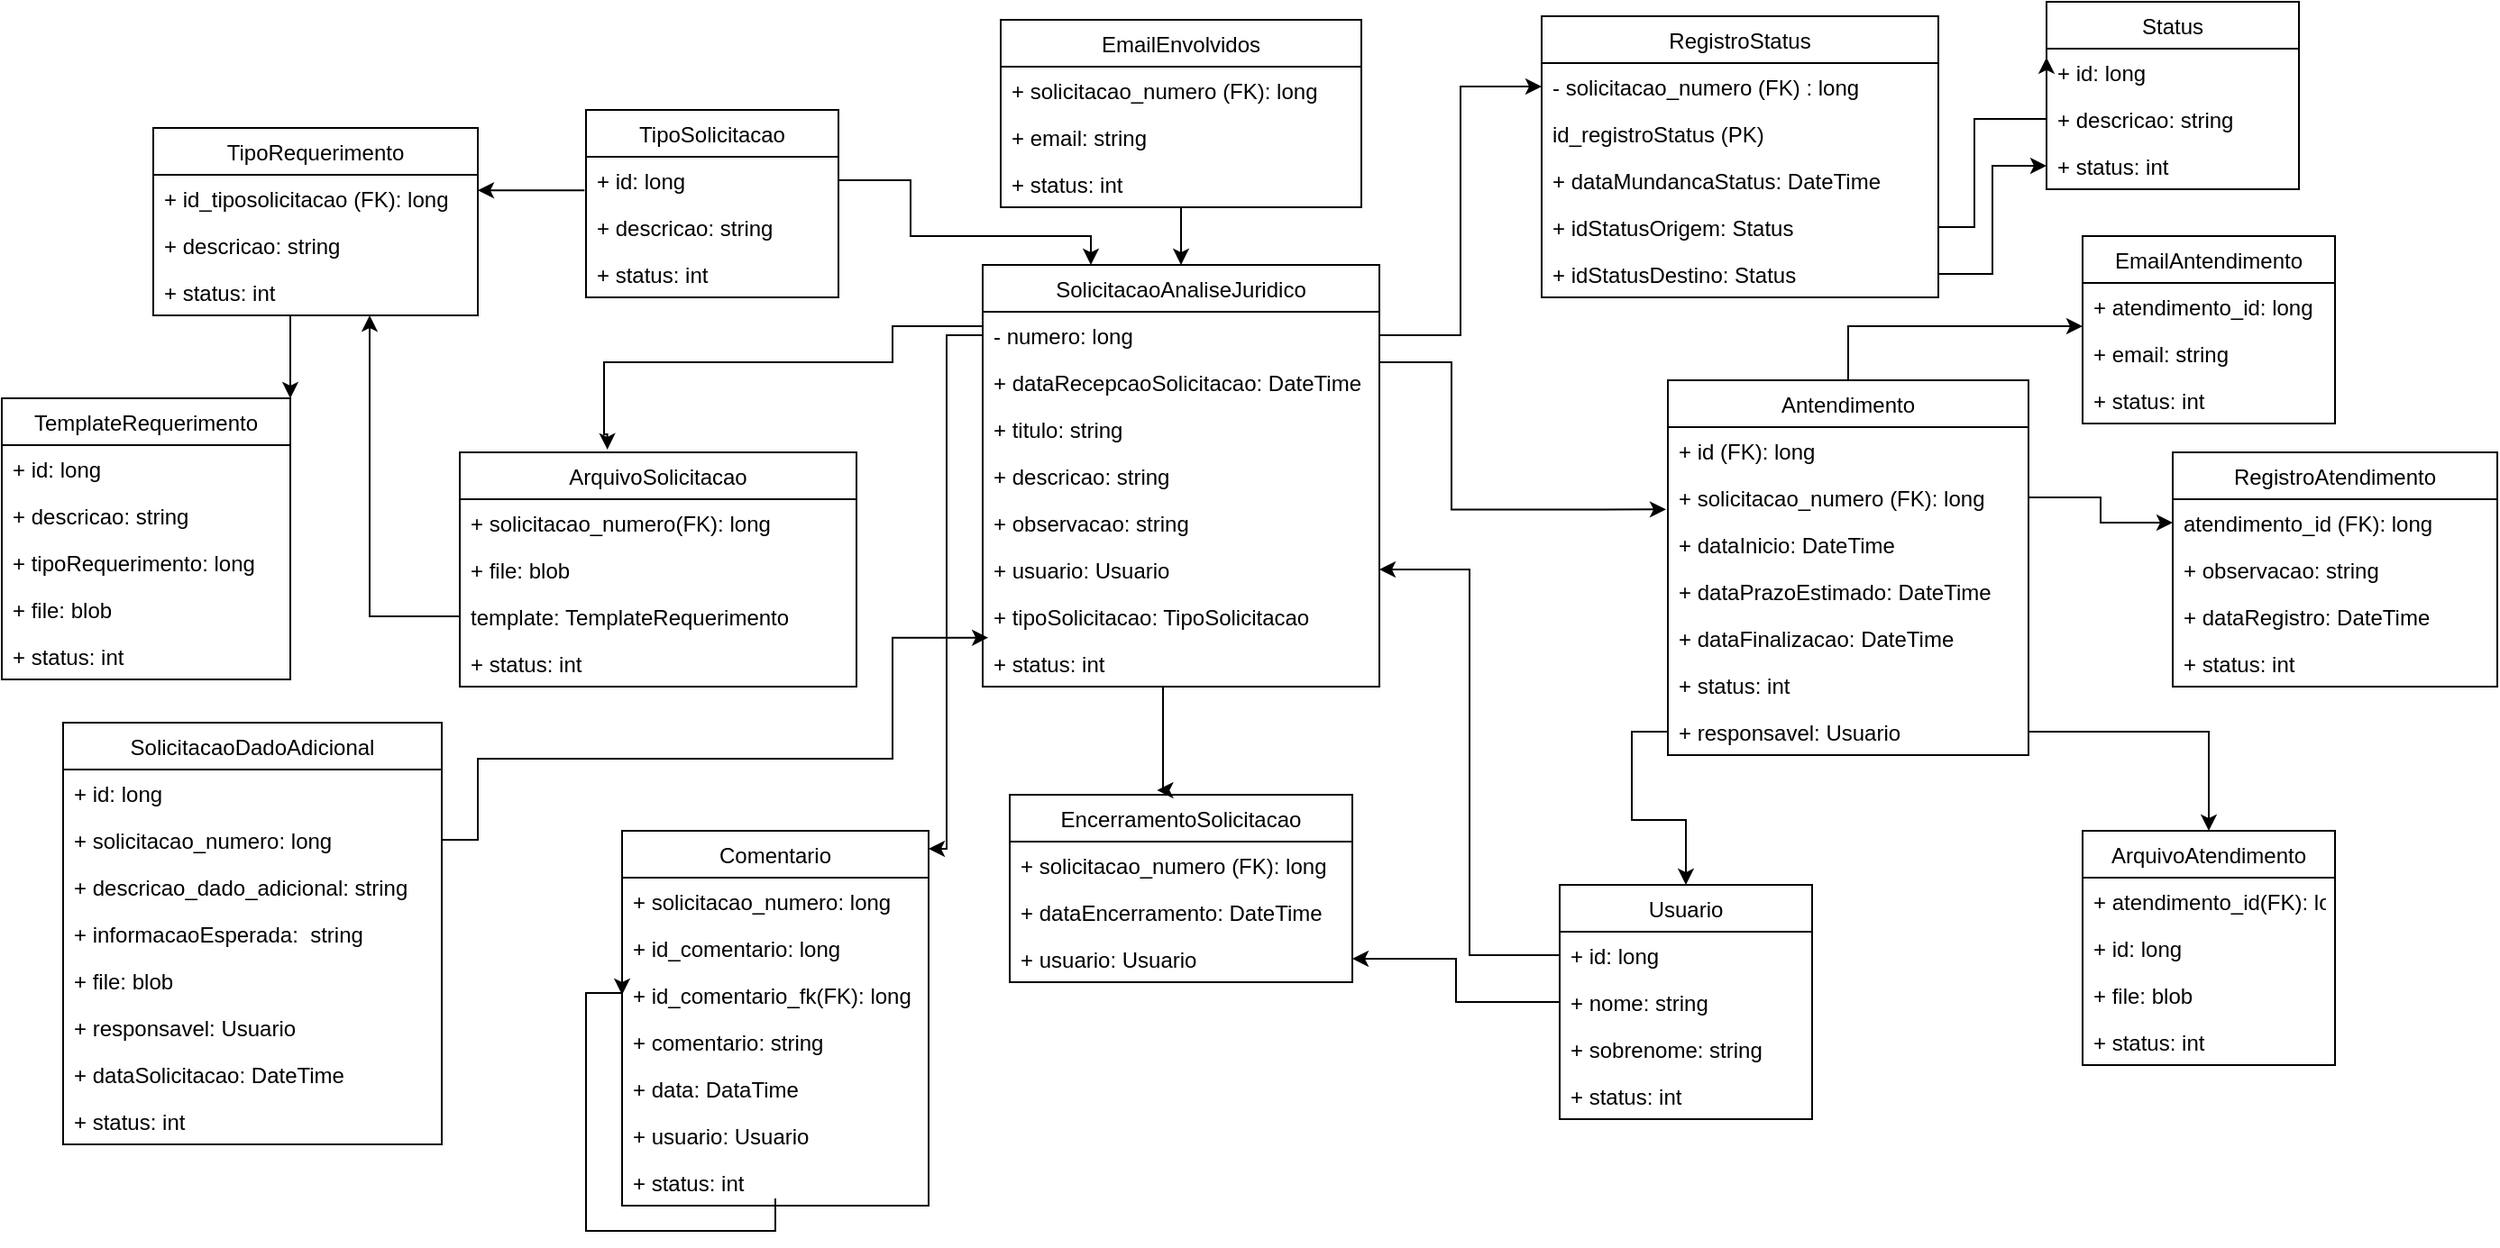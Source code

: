 <mxfile version="17.4.0" type="device"><diagram id="ykDkgOFv55YmPjhHG1Tx" name="Page-1"><mxGraphModel dx="1875" dy="484" grid="1" gridSize="10" guides="1" tooltips="1" connect="1" arrows="1" fold="1" page="1" pageScale="1" pageWidth="827" pageHeight="1169" math="0" shadow="0"><root><mxCell id="0"/><mxCell id="1" parent="0"/><mxCell id="Zz8sYy0cqxXZIaIZ_HU4-1" value="SolicitacaoAnaliseJuridico" style="swimlane;fontStyle=0;childLayout=stackLayout;horizontal=1;startSize=26;fillColor=none;horizontalStack=0;resizeParent=1;resizeParentMax=0;resizeLast=0;collapsible=1;marginBottom=0;" vertex="1" parent="1"><mxGeometry x="130" y="186" width="220" height="234" as="geometry"><mxRectangle x="250" y="260" width="90" height="26" as="alternateBounds"/></mxGeometry></mxCell><mxCell id="Zz8sYy0cqxXZIaIZ_HU4-2" value="- numero: long" style="text;strokeColor=none;fillColor=none;align=left;verticalAlign=top;spacingLeft=4;spacingRight=4;overflow=hidden;rotatable=0;points=[[0,0.5],[1,0.5]];portConstraint=eastwest;" vertex="1" parent="Zz8sYy0cqxXZIaIZ_HU4-1"><mxGeometry y="26" width="220" height="26" as="geometry"/></mxCell><object label="+ dataRecepcaoSolicitacao: DateTime" ww="" id="Zz8sYy0cqxXZIaIZ_HU4-5"><mxCell style="text;strokeColor=none;fillColor=none;align=left;verticalAlign=top;spacingLeft=4;spacingRight=4;overflow=hidden;rotatable=0;points=[[0,0.5],[1,0.5]];portConstraint=eastwest;" vertex="1" parent="Zz8sYy0cqxXZIaIZ_HU4-1"><mxGeometry y="52" width="220" height="26" as="geometry"/></mxCell></object><mxCell id="Zz8sYy0cqxXZIaIZ_HU4-3" value="+ titulo: string" style="text;strokeColor=none;fillColor=none;align=left;verticalAlign=top;spacingLeft=4;spacingRight=4;overflow=hidden;rotatable=0;points=[[0,0.5],[1,0.5]];portConstraint=eastwest;" vertex="1" parent="Zz8sYy0cqxXZIaIZ_HU4-1"><mxGeometry y="78" width="220" height="26" as="geometry"/></mxCell><mxCell id="Zz8sYy0cqxXZIaIZ_HU4-85" value="+ descricao: string" style="text;strokeColor=none;fillColor=none;align=left;verticalAlign=top;spacingLeft=4;spacingRight=4;overflow=hidden;rotatable=0;points=[[0,0.5],[1,0.5]];portConstraint=eastwest;" vertex="1" parent="Zz8sYy0cqxXZIaIZ_HU4-1"><mxGeometry y="104" width="220" height="26" as="geometry"/></mxCell><mxCell id="Zz8sYy0cqxXZIaIZ_HU4-84" value="+ observacao: string" style="text;strokeColor=none;fillColor=none;align=left;verticalAlign=top;spacingLeft=4;spacingRight=4;overflow=hidden;rotatable=0;points=[[0,0.5],[1,0.5]];portConstraint=eastwest;" vertex="1" parent="Zz8sYy0cqxXZIaIZ_HU4-1"><mxGeometry y="130" width="220" height="26" as="geometry"/></mxCell><object label="+ usuario: Usuario" ww="" id="Zz8sYy0cqxXZIaIZ_HU4-38"><mxCell style="text;strokeColor=none;fillColor=none;align=left;verticalAlign=top;spacingLeft=4;spacingRight=4;overflow=hidden;rotatable=0;points=[[0,0.5],[1,0.5]];portConstraint=eastwest;" vertex="1" parent="Zz8sYy0cqxXZIaIZ_HU4-1"><mxGeometry y="156" width="220" height="26" as="geometry"/></mxCell></object><object label="+ tipoSolicitacao: TipoSolicitacao" ww="" id="Zz8sYy0cqxXZIaIZ_HU4-64"><mxCell style="text;strokeColor=none;fillColor=none;align=left;verticalAlign=top;spacingLeft=4;spacingRight=4;overflow=hidden;rotatable=0;points=[[0,0.5],[1,0.5]];portConstraint=eastwest;" vertex="1" parent="Zz8sYy0cqxXZIaIZ_HU4-1"><mxGeometry y="182" width="220" height="26" as="geometry"/></mxCell></object><object label="+ status: int" ww="" id="Zz8sYy0cqxXZIaIZ_HU4-4"><mxCell style="text;strokeColor=none;fillColor=none;align=left;verticalAlign=top;spacingLeft=4;spacingRight=4;overflow=hidden;rotatable=0;points=[[0,0.5],[1,0.5]];portConstraint=eastwest;" vertex="1" parent="Zz8sYy0cqxXZIaIZ_HU4-1"><mxGeometry y="208" width="220" height="26" as="geometry"/></mxCell></object><mxCell id="Zz8sYy0cqxXZIaIZ_HU4-127" style="edgeStyle=orthogonalEdgeStyle;rounded=0;orthogonalLoop=1;jettySize=auto;html=1;entryX=0;entryY=0.923;entryDx=0;entryDy=0;entryPerimeter=0;" edge="1" parent="1" source="Zz8sYy0cqxXZIaIZ_HU4-7" target="Zz8sYy0cqxXZIaIZ_HU4-124"><mxGeometry relative="1" as="geometry"/></mxCell><mxCell id="Zz8sYy0cqxXZIaIZ_HU4-7" value="Antendimento" style="swimlane;fontStyle=0;childLayout=stackLayout;horizontal=1;startSize=26;fillColor=none;horizontalStack=0;resizeParent=1;resizeParentMax=0;resizeLast=0;collapsible=1;marginBottom=0;" vertex="1" parent="1"><mxGeometry x="510" y="250" width="200" height="208" as="geometry"/></mxCell><mxCell id="Zz8sYy0cqxXZIaIZ_HU4-49" value="+ id (FK): long" style="text;strokeColor=none;fillColor=none;align=left;verticalAlign=top;spacingLeft=4;spacingRight=4;overflow=hidden;rotatable=0;points=[[0,0.5],[1,0.5]];portConstraint=eastwest;" vertex="1" parent="Zz8sYy0cqxXZIaIZ_HU4-7"><mxGeometry y="26" width="200" height="26" as="geometry"/></mxCell><mxCell id="Zz8sYy0cqxXZIaIZ_HU4-8" value="+ solicitacao_numero (FK): long" style="text;strokeColor=none;fillColor=none;align=left;verticalAlign=top;spacingLeft=4;spacingRight=4;overflow=hidden;rotatable=0;points=[[0,0.5],[1,0.5]];portConstraint=eastwest;" vertex="1" parent="Zz8sYy0cqxXZIaIZ_HU4-7"><mxGeometry y="52" width="200" height="26" as="geometry"/></mxCell><mxCell id="Zz8sYy0cqxXZIaIZ_HU4-9" value="+ dataInicio: DateTime" style="text;strokeColor=none;fillColor=none;align=left;verticalAlign=top;spacingLeft=4;spacingRight=4;overflow=hidden;rotatable=0;points=[[0,0.5],[1,0.5]];portConstraint=eastwest;" vertex="1" parent="Zz8sYy0cqxXZIaIZ_HU4-7"><mxGeometry y="78" width="200" height="26" as="geometry"/></mxCell><mxCell id="Zz8sYy0cqxXZIaIZ_HU4-19" value="+ dataPrazoEstimado: DateTime" style="text;strokeColor=none;fillColor=none;align=left;verticalAlign=top;spacingLeft=4;spacingRight=4;overflow=hidden;rotatable=0;points=[[0,0.5],[1,0.5]];portConstraint=eastwest;" vertex="1" parent="Zz8sYy0cqxXZIaIZ_HU4-7"><mxGeometry y="104" width="200" height="26" as="geometry"/></mxCell><object label="+ dataFinalizacao: DateTime" ww="" id="Zz8sYy0cqxXZIaIZ_HU4-6"><mxCell style="text;strokeColor=none;fillColor=none;align=left;verticalAlign=top;spacingLeft=4;spacingRight=4;overflow=hidden;rotatable=0;points=[[0,0.5],[1,0.5]];portConstraint=eastwest;" vertex="1" parent="Zz8sYy0cqxXZIaIZ_HU4-7"><mxGeometry y="130" width="200" height="26" as="geometry"/></mxCell></object><mxCell id="Zz8sYy0cqxXZIaIZ_HU4-10" value="+ status: int" style="text;strokeColor=none;fillColor=none;align=left;verticalAlign=top;spacingLeft=4;spacingRight=4;overflow=hidden;rotatable=0;points=[[0,0.5],[1,0.5]];portConstraint=eastwest;" vertex="1" parent="Zz8sYy0cqxXZIaIZ_HU4-7"><mxGeometry y="156" width="200" height="26" as="geometry"/></mxCell><mxCell id="Zz8sYy0cqxXZIaIZ_HU4-35" value="+ responsavel: Usuario" style="text;strokeColor=none;fillColor=none;align=left;verticalAlign=top;spacingLeft=4;spacingRight=4;overflow=hidden;rotatable=0;points=[[0,0.5],[1,0.5]];portConstraint=eastwest;" vertex="1" parent="Zz8sYy0cqxXZIaIZ_HU4-7"><mxGeometry y="182" width="200" height="26" as="geometry"/></mxCell><mxCell id="Zz8sYy0cqxXZIaIZ_HU4-11" value="RegistroStatus" style="swimlane;fontStyle=0;childLayout=stackLayout;horizontal=1;startSize=26;fillColor=none;horizontalStack=0;resizeParent=1;resizeParentMax=0;resizeLast=0;collapsible=1;marginBottom=0;" vertex="1" parent="1"><mxGeometry x="440" y="48" width="220" height="156" as="geometry"/></mxCell><mxCell id="Zz8sYy0cqxXZIaIZ_HU4-12" value="- solicitacao_numero (FK) : long" style="text;strokeColor=none;fillColor=none;align=left;verticalAlign=top;spacingLeft=4;spacingRight=4;overflow=hidden;rotatable=0;points=[[0,0.5],[1,0.5]];portConstraint=eastwest;" vertex="1" parent="Zz8sYy0cqxXZIaIZ_HU4-11"><mxGeometry y="26" width="220" height="26" as="geometry"/></mxCell><mxCell id="Zz8sYy0cqxXZIaIZ_HU4-16" value="id_registroStatus (PK)" style="text;strokeColor=none;fillColor=none;align=left;verticalAlign=top;spacingLeft=4;spacingRight=4;overflow=hidden;rotatable=0;points=[[0,0.5],[1,0.5]];portConstraint=eastwest;" vertex="1" parent="Zz8sYy0cqxXZIaIZ_HU4-11"><mxGeometry y="52" width="220" height="26" as="geometry"/></mxCell><mxCell id="Zz8sYy0cqxXZIaIZ_HU4-13" value="+ dataMundancaStatus: DateTime" style="text;strokeColor=none;fillColor=none;align=left;verticalAlign=top;spacingLeft=4;spacingRight=4;overflow=hidden;rotatable=0;points=[[0,0.5],[1,0.5]];portConstraint=eastwest;" vertex="1" parent="Zz8sYy0cqxXZIaIZ_HU4-11"><mxGeometry y="78" width="220" height="26" as="geometry"/></mxCell><mxCell id="Zz8sYy0cqxXZIaIZ_HU4-14" value="+ idStatusOrigem: Status" style="text;strokeColor=none;fillColor=none;align=left;verticalAlign=top;spacingLeft=4;spacingRight=4;overflow=hidden;rotatable=0;points=[[0,0.5],[1,0.5]];portConstraint=eastwest;" vertex="1" parent="Zz8sYy0cqxXZIaIZ_HU4-11"><mxGeometry y="104" width="220" height="26" as="geometry"/></mxCell><mxCell id="Zz8sYy0cqxXZIaIZ_HU4-17" value="+ idStatusDestino: Status" style="text;strokeColor=none;fillColor=none;align=left;verticalAlign=top;spacingLeft=4;spacingRight=4;overflow=hidden;rotatable=0;points=[[0,0.5],[1,0.5]];portConstraint=eastwest;" vertex="1" parent="Zz8sYy0cqxXZIaIZ_HU4-11"><mxGeometry y="130" width="220" height="26" as="geometry"/></mxCell><mxCell id="Zz8sYy0cqxXZIaIZ_HU4-15" style="edgeStyle=orthogonalEdgeStyle;rounded=0;orthogonalLoop=1;jettySize=auto;html=1;" edge="1" parent="1" source="Zz8sYy0cqxXZIaIZ_HU4-2" target="Zz8sYy0cqxXZIaIZ_HU4-12"><mxGeometry relative="1" as="geometry"/></mxCell><mxCell id="Zz8sYy0cqxXZIaIZ_HU4-18" style="edgeStyle=orthogonalEdgeStyle;rounded=0;orthogonalLoop=1;jettySize=auto;html=1;entryX=-0.005;entryY=0.757;entryDx=0;entryDy=0;entryPerimeter=0;" edge="1" parent="1" source="Zz8sYy0cqxXZIaIZ_HU4-2" target="Zz8sYy0cqxXZIaIZ_HU4-8"><mxGeometry relative="1" as="geometry"><Array as="points"><mxPoint x="350" y="240"/><mxPoint x="390" y="240"/><mxPoint x="390" y="322"/></Array></mxGeometry></mxCell><mxCell id="Zz8sYy0cqxXZIaIZ_HU4-20" value="EncerramentoSolicitacao" style="swimlane;fontStyle=0;childLayout=stackLayout;horizontal=1;startSize=26;fillColor=none;horizontalStack=0;resizeParent=1;resizeParentMax=0;resizeLast=0;collapsible=1;marginBottom=0;" vertex="1" parent="1"><mxGeometry x="145" y="480" width="190" height="104" as="geometry"/></mxCell><mxCell id="Zz8sYy0cqxXZIaIZ_HU4-21" value="+ solicitacao_numero (FK): long" style="text;strokeColor=none;fillColor=none;align=left;verticalAlign=top;spacingLeft=4;spacingRight=4;overflow=hidden;rotatable=0;points=[[0,0.5],[1,0.5]];portConstraint=eastwest;" vertex="1" parent="Zz8sYy0cqxXZIaIZ_HU4-20"><mxGeometry y="26" width="190" height="26" as="geometry"/></mxCell><mxCell id="Zz8sYy0cqxXZIaIZ_HU4-22" value="+ dataEncerramento: DateTime" style="text;strokeColor=none;fillColor=none;align=left;verticalAlign=top;spacingLeft=4;spacingRight=4;overflow=hidden;rotatable=0;points=[[0,0.5],[1,0.5]];portConstraint=eastwest;" vertex="1" parent="Zz8sYy0cqxXZIaIZ_HU4-20"><mxGeometry y="52" width="190" height="26" as="geometry"/></mxCell><mxCell id="Zz8sYy0cqxXZIaIZ_HU4-23" value="+ usuario: Usuario" style="text;strokeColor=none;fillColor=none;align=left;verticalAlign=top;spacingLeft=4;spacingRight=4;overflow=hidden;rotatable=0;points=[[0,0.5],[1,0.5]];portConstraint=eastwest;" vertex="1" parent="Zz8sYy0cqxXZIaIZ_HU4-20"><mxGeometry y="78" width="190" height="26" as="geometry"/></mxCell><mxCell id="Zz8sYy0cqxXZIaIZ_HU4-24" style="edgeStyle=orthogonalEdgeStyle;rounded=0;orthogonalLoop=1;jettySize=auto;html=1;entryX=0.43;entryY=-0.024;entryDx=0;entryDy=0;entryPerimeter=0;" edge="1" parent="1" target="Zz8sYy0cqxXZIaIZ_HU4-20"><mxGeometry relative="1" as="geometry"><mxPoint x="230" y="420" as="sourcePoint"/><mxPoint x="170" y="340" as="targetPoint"/><Array as="points"><mxPoint x="230" y="478"/></Array></mxGeometry></mxCell><mxCell id="Zz8sYy0cqxXZIaIZ_HU4-25" value="Usuario" style="swimlane;fontStyle=0;childLayout=stackLayout;horizontal=1;startSize=26;fillColor=none;horizontalStack=0;resizeParent=1;resizeParentMax=0;resizeLast=0;collapsible=1;marginBottom=0;" vertex="1" parent="1"><mxGeometry x="450" y="530" width="140" height="130" as="geometry"/></mxCell><mxCell id="Zz8sYy0cqxXZIaIZ_HU4-32" value="+ id: long" style="text;strokeColor=none;fillColor=none;align=left;verticalAlign=top;spacingLeft=4;spacingRight=4;overflow=hidden;rotatable=0;points=[[0,0.5],[1,0.5]];portConstraint=eastwest;" vertex="1" parent="Zz8sYy0cqxXZIaIZ_HU4-25"><mxGeometry y="26" width="140" height="26" as="geometry"/></mxCell><mxCell id="Zz8sYy0cqxXZIaIZ_HU4-27" value="+ nome: string" style="text;strokeColor=none;fillColor=none;align=left;verticalAlign=top;spacingLeft=4;spacingRight=4;overflow=hidden;rotatable=0;points=[[0,0.5],[1,0.5]];portConstraint=eastwest;" vertex="1" parent="Zz8sYy0cqxXZIaIZ_HU4-25"><mxGeometry y="52" width="140" height="26" as="geometry"/></mxCell><mxCell id="Zz8sYy0cqxXZIaIZ_HU4-33" value="+ sobrenome: string" style="text;strokeColor=none;fillColor=none;align=left;verticalAlign=top;spacingLeft=4;spacingRight=4;overflow=hidden;rotatable=0;points=[[0,0.5],[1,0.5]];portConstraint=eastwest;" vertex="1" parent="Zz8sYy0cqxXZIaIZ_HU4-25"><mxGeometry y="78" width="140" height="26" as="geometry"/></mxCell><mxCell id="Zz8sYy0cqxXZIaIZ_HU4-28" value="+ status: int" style="text;strokeColor=none;fillColor=none;align=left;verticalAlign=top;spacingLeft=4;spacingRight=4;overflow=hidden;rotatable=0;points=[[0,0.5],[1,0.5]];portConstraint=eastwest;" vertex="1" parent="Zz8sYy0cqxXZIaIZ_HU4-25"><mxGeometry y="104" width="140" height="26" as="geometry"/></mxCell><mxCell id="Zz8sYy0cqxXZIaIZ_HU4-34" value="" style="edgeStyle=orthogonalEdgeStyle;rounded=0;orthogonalLoop=1;jettySize=auto;html=1;" edge="1" parent="1" source="Zz8sYy0cqxXZIaIZ_HU4-27" target="Zz8sYy0cqxXZIaIZ_HU4-23"><mxGeometry relative="1" as="geometry"/></mxCell><mxCell id="Zz8sYy0cqxXZIaIZ_HU4-37" style="edgeStyle=orthogonalEdgeStyle;rounded=0;orthogonalLoop=1;jettySize=auto;html=1;" edge="1" parent="1" source="Zz8sYy0cqxXZIaIZ_HU4-35" target="Zz8sYy0cqxXZIaIZ_HU4-25"><mxGeometry relative="1" as="geometry"/></mxCell><mxCell id="Zz8sYy0cqxXZIaIZ_HU4-39" value="TemplateRequerimento" style="swimlane;fontStyle=0;childLayout=stackLayout;horizontal=1;startSize=26;fillColor=none;horizontalStack=0;resizeParent=1;resizeParentMax=0;resizeLast=0;collapsible=1;marginBottom=0;" vertex="1" parent="1"><mxGeometry x="-414" y="260" width="160" height="156" as="geometry"/></mxCell><mxCell id="Zz8sYy0cqxXZIaIZ_HU4-111" value="+ id: long" style="text;strokeColor=none;fillColor=none;align=left;verticalAlign=top;spacingLeft=4;spacingRight=4;overflow=hidden;rotatable=0;points=[[0,0.5],[1,0.5]];portConstraint=eastwest;" vertex="1" parent="Zz8sYy0cqxXZIaIZ_HU4-39"><mxGeometry y="26" width="160" height="26" as="geometry"/></mxCell><mxCell id="Zz8sYy0cqxXZIaIZ_HU4-110" value="+ descricao: string" style="text;strokeColor=none;fillColor=none;align=left;verticalAlign=top;spacingLeft=4;spacingRight=4;overflow=hidden;rotatable=0;points=[[0,0.5],[1,0.5]];portConstraint=eastwest;" vertex="1" parent="Zz8sYy0cqxXZIaIZ_HU4-39"><mxGeometry y="52" width="160" height="26" as="geometry"/></mxCell><mxCell id="Zz8sYy0cqxXZIaIZ_HU4-40" value="+ tipoRequerimento: long" style="text;strokeColor=none;fillColor=none;align=left;verticalAlign=top;spacingLeft=4;spacingRight=4;overflow=hidden;rotatable=0;points=[[0,0.5],[1,0.5]];portConstraint=eastwest;" vertex="1" parent="Zz8sYy0cqxXZIaIZ_HU4-39"><mxGeometry y="78" width="160" height="26" as="geometry"/></mxCell><mxCell id="Zz8sYy0cqxXZIaIZ_HU4-41" value="+ file: blob" style="text;strokeColor=none;fillColor=none;align=left;verticalAlign=top;spacingLeft=4;spacingRight=4;overflow=hidden;rotatable=0;points=[[0,0.5],[1,0.5]];portConstraint=eastwest;" vertex="1" parent="Zz8sYy0cqxXZIaIZ_HU4-39"><mxGeometry y="104" width="160" height="26" as="geometry"/></mxCell><mxCell id="Zz8sYy0cqxXZIaIZ_HU4-42" value="+ status: int" style="text;strokeColor=none;fillColor=none;align=left;verticalAlign=top;spacingLeft=4;spacingRight=4;overflow=hidden;rotatable=0;points=[[0,0.5],[1,0.5]];portConstraint=eastwest;" vertex="1" parent="Zz8sYy0cqxXZIaIZ_HU4-39"><mxGeometry y="130" width="160" height="26" as="geometry"/></mxCell><mxCell id="Zz8sYy0cqxXZIaIZ_HU4-43" style="edgeStyle=orthogonalEdgeStyle;rounded=0;orthogonalLoop=1;jettySize=auto;html=1;" edge="1" parent="1" source="Zz8sYy0cqxXZIaIZ_HU4-32" target="Zz8sYy0cqxXZIaIZ_HU4-38"><mxGeometry relative="1" as="geometry"/></mxCell><mxCell id="Zz8sYy0cqxXZIaIZ_HU4-44" value="RegistroAtendimento" style="swimlane;fontStyle=0;childLayout=stackLayout;horizontal=1;startSize=26;fillColor=none;horizontalStack=0;resizeParent=1;resizeParentMax=0;resizeLast=0;collapsible=1;marginBottom=0;" vertex="1" parent="1"><mxGeometry x="790" y="290" width="180" height="130" as="geometry"/></mxCell><mxCell id="Zz8sYy0cqxXZIaIZ_HU4-45" value="atendimento_id (FK): long" style="text;strokeColor=none;fillColor=none;align=left;verticalAlign=top;spacingLeft=4;spacingRight=4;overflow=hidden;rotatable=0;points=[[0,0.5],[1,0.5]];portConstraint=eastwest;" vertex="1" parent="Zz8sYy0cqxXZIaIZ_HU4-44"><mxGeometry y="26" width="180" height="26" as="geometry"/></mxCell><mxCell id="Zz8sYy0cqxXZIaIZ_HU4-46" value="+ observacao: string" style="text;strokeColor=none;fillColor=none;align=left;verticalAlign=top;spacingLeft=4;spacingRight=4;overflow=hidden;rotatable=0;points=[[0,0.5],[1,0.5]];portConstraint=eastwest;" vertex="1" parent="Zz8sYy0cqxXZIaIZ_HU4-44"><mxGeometry y="52" width="180" height="26" as="geometry"/></mxCell><mxCell id="Zz8sYy0cqxXZIaIZ_HU4-47" value="+ dataRegistro: DateTime" style="text;strokeColor=none;fillColor=none;align=left;verticalAlign=top;spacingLeft=4;spacingRight=4;overflow=hidden;rotatable=0;points=[[0,0.5],[1,0.5]];portConstraint=eastwest;" vertex="1" parent="Zz8sYy0cqxXZIaIZ_HU4-44"><mxGeometry y="78" width="180" height="26" as="geometry"/></mxCell><mxCell id="Zz8sYy0cqxXZIaIZ_HU4-55" value="+ status: int" style="text;strokeColor=none;fillColor=none;align=left;verticalAlign=top;spacingLeft=4;spacingRight=4;overflow=hidden;rotatable=0;points=[[0,0.5],[1,0.5]];portConstraint=eastwest;" vertex="1" parent="Zz8sYy0cqxXZIaIZ_HU4-44"><mxGeometry y="104" width="180" height="26" as="geometry"/></mxCell><mxCell id="Zz8sYy0cqxXZIaIZ_HU4-48" value="" style="edgeStyle=orthogonalEdgeStyle;rounded=0;orthogonalLoop=1;jettySize=auto;html=1;" edge="1" parent="1" source="Zz8sYy0cqxXZIaIZ_HU4-8" target="Zz8sYy0cqxXZIaIZ_HU4-45"><mxGeometry relative="1" as="geometry"/></mxCell><mxCell id="Zz8sYy0cqxXZIaIZ_HU4-50" value="EmailEnvolvidos" style="swimlane;fontStyle=0;childLayout=stackLayout;horizontal=1;startSize=26;fillColor=none;horizontalStack=0;resizeParent=1;resizeParentMax=0;resizeLast=0;collapsible=1;marginBottom=0;" vertex="1" parent="1"><mxGeometry x="140" y="50" width="200" height="104" as="geometry"/></mxCell><mxCell id="Zz8sYy0cqxXZIaIZ_HU4-51" value="+ solicitacao_numero (FK): long" style="text;strokeColor=none;fillColor=none;align=left;verticalAlign=top;spacingLeft=4;spacingRight=4;overflow=hidden;rotatable=0;points=[[0,0.5],[1,0.5]];portConstraint=eastwest;" vertex="1" parent="Zz8sYy0cqxXZIaIZ_HU4-50"><mxGeometry y="26" width="200" height="26" as="geometry"/></mxCell><mxCell id="Zz8sYy0cqxXZIaIZ_HU4-52" value="+ email: string" style="text;strokeColor=none;fillColor=none;align=left;verticalAlign=top;spacingLeft=4;spacingRight=4;overflow=hidden;rotatable=0;points=[[0,0.5],[1,0.5]];portConstraint=eastwest;" vertex="1" parent="Zz8sYy0cqxXZIaIZ_HU4-50"><mxGeometry y="52" width="200" height="26" as="geometry"/></mxCell><mxCell id="Zz8sYy0cqxXZIaIZ_HU4-53" value="+ status: int" style="text;strokeColor=none;fillColor=none;align=left;verticalAlign=top;spacingLeft=4;spacingRight=4;overflow=hidden;rotatable=0;points=[[0,0.5],[1,0.5]];portConstraint=eastwest;" vertex="1" parent="Zz8sYy0cqxXZIaIZ_HU4-50"><mxGeometry y="78" width="200" height="26" as="geometry"/></mxCell><mxCell id="Zz8sYy0cqxXZIaIZ_HU4-56" value="" style="edgeStyle=orthogonalEdgeStyle;rounded=0;orthogonalLoop=1;jettySize=auto;html=1;" edge="1" parent="1" source="Zz8sYy0cqxXZIaIZ_HU4-53" target="Zz8sYy0cqxXZIaIZ_HU4-1"><mxGeometry relative="1" as="geometry"><Array as="points"><mxPoint x="240" y="160"/><mxPoint x="240" y="160"/></Array></mxGeometry></mxCell><mxCell id="Zz8sYy0cqxXZIaIZ_HU4-57" value="TipoSolicitacao" style="swimlane;fontStyle=0;childLayout=stackLayout;horizontal=1;startSize=26;fillColor=none;horizontalStack=0;resizeParent=1;resizeParentMax=0;resizeLast=0;collapsible=1;marginBottom=0;" vertex="1" parent="1"><mxGeometry x="-90" y="100" width="140" height="104" as="geometry"/></mxCell><mxCell id="Zz8sYy0cqxXZIaIZ_HU4-58" value="+ id: long" style="text;strokeColor=none;fillColor=none;align=left;verticalAlign=top;spacingLeft=4;spacingRight=4;overflow=hidden;rotatable=0;points=[[0,0.5],[1,0.5]];portConstraint=eastwest;" vertex="1" parent="Zz8sYy0cqxXZIaIZ_HU4-57"><mxGeometry y="26" width="140" height="26" as="geometry"/></mxCell><mxCell id="Zz8sYy0cqxXZIaIZ_HU4-59" value="+ descricao: string" style="text;strokeColor=none;fillColor=none;align=left;verticalAlign=top;spacingLeft=4;spacingRight=4;overflow=hidden;rotatable=0;points=[[0,0.5],[1,0.5]];portConstraint=eastwest;" vertex="1" parent="Zz8sYy0cqxXZIaIZ_HU4-57"><mxGeometry y="52" width="140" height="26" as="geometry"/></mxCell><mxCell id="Zz8sYy0cqxXZIaIZ_HU4-60" value="+ status: int" style="text;strokeColor=none;fillColor=none;align=left;verticalAlign=top;spacingLeft=4;spacingRight=4;overflow=hidden;rotatable=0;points=[[0,0.5],[1,0.5]];portConstraint=eastwest;" vertex="1" parent="Zz8sYy0cqxXZIaIZ_HU4-57"><mxGeometry y="78" width="140" height="26" as="geometry"/></mxCell><mxCell id="Zz8sYy0cqxXZIaIZ_HU4-63" style="edgeStyle=orthogonalEdgeStyle;rounded=0;orthogonalLoop=1;jettySize=auto;html=1;" edge="1" parent="1" source="Zz8sYy0cqxXZIaIZ_HU4-58" target="Zz8sYy0cqxXZIaIZ_HU4-1"><mxGeometry relative="1" as="geometry"><Array as="points"><mxPoint x="90" y="139"/><mxPoint x="90" y="170"/><mxPoint x="190" y="170"/></Array></mxGeometry></mxCell><mxCell id="Zz8sYy0cqxXZIaIZ_HU4-66" value="ArquivoSolicitacao" style="swimlane;fontStyle=0;childLayout=stackLayout;horizontal=1;startSize=26;fillColor=none;horizontalStack=0;resizeParent=1;resizeParentMax=0;resizeLast=0;collapsible=1;marginBottom=0;" vertex="1" parent="1"><mxGeometry x="-160" y="290" width="220" height="130" as="geometry"/></mxCell><mxCell id="Zz8sYy0cqxXZIaIZ_HU4-67" value="+ solicitacao_numero(FK): long" style="text;strokeColor=none;fillColor=none;align=left;verticalAlign=top;spacingLeft=4;spacingRight=4;overflow=hidden;rotatable=0;points=[[0,0.5],[1,0.5]];portConstraint=eastwest;" vertex="1" parent="Zz8sYy0cqxXZIaIZ_HU4-66"><mxGeometry y="26" width="220" height="26" as="geometry"/></mxCell><mxCell id="Zz8sYy0cqxXZIaIZ_HU4-68" value="+ file: blob" style="text;strokeColor=none;fillColor=none;align=left;verticalAlign=top;spacingLeft=4;spacingRight=4;overflow=hidden;rotatable=0;points=[[0,0.5],[1,0.5]];portConstraint=eastwest;" vertex="1" parent="Zz8sYy0cqxXZIaIZ_HU4-66"><mxGeometry y="52" width="220" height="26" as="geometry"/></mxCell><mxCell id="Zz8sYy0cqxXZIaIZ_HU4-100" value="template: TemplateRequerimento " style="text;strokeColor=none;fillColor=none;align=left;verticalAlign=top;spacingLeft=4;spacingRight=4;overflow=hidden;rotatable=0;points=[[0,0.5],[1,0.5]];portConstraint=eastwest;" vertex="1" parent="Zz8sYy0cqxXZIaIZ_HU4-66"><mxGeometry y="78" width="220" height="26" as="geometry"/></mxCell><mxCell id="Zz8sYy0cqxXZIaIZ_HU4-69" value="+ status: int" style="text;strokeColor=none;fillColor=none;align=left;verticalAlign=top;spacingLeft=4;spacingRight=4;overflow=hidden;rotatable=0;points=[[0,0.5],[1,0.5]];portConstraint=eastwest;" vertex="1" parent="Zz8sYy0cqxXZIaIZ_HU4-66"><mxGeometry y="104" width="220" height="26" as="geometry"/></mxCell><mxCell id="Zz8sYy0cqxXZIaIZ_HU4-71" style="edgeStyle=orthogonalEdgeStyle;rounded=0;orthogonalLoop=1;jettySize=auto;html=1;entryX=0.372;entryY=-0.012;entryDx=0;entryDy=0;entryPerimeter=0;" edge="1" parent="1" source="Zz8sYy0cqxXZIaIZ_HU4-2" target="Zz8sYy0cqxXZIaIZ_HU4-66"><mxGeometry relative="1" as="geometry"><Array as="points"><mxPoint x="80" y="220"/><mxPoint x="80" y="240"/><mxPoint x="-80" y="240"/><mxPoint x="-80" y="280"/><mxPoint x="-78" y="280"/></Array></mxGeometry></mxCell><mxCell id="Zz8sYy0cqxXZIaIZ_HU4-72" value="ArquivoAtendimento" style="swimlane;fontStyle=0;childLayout=stackLayout;horizontal=1;startSize=26;fillColor=none;horizontalStack=0;resizeParent=1;resizeParentMax=0;resizeLast=0;collapsible=1;marginBottom=0;" vertex="1" parent="1"><mxGeometry x="740" y="500" width="140" height="130" as="geometry"/></mxCell><mxCell id="Zz8sYy0cqxXZIaIZ_HU4-121" value="+ atendimento_id(FK): long" style="text;strokeColor=none;fillColor=none;align=left;verticalAlign=top;spacingLeft=4;spacingRight=4;overflow=hidden;rotatable=0;points=[[0,0.5],[1,0.5]];portConstraint=eastwest;" vertex="1" parent="Zz8sYy0cqxXZIaIZ_HU4-72"><mxGeometry y="26" width="140" height="26" as="geometry"/></mxCell><mxCell id="Zz8sYy0cqxXZIaIZ_HU4-73" value="+ id: long" style="text;strokeColor=none;fillColor=none;align=left;verticalAlign=top;spacingLeft=4;spacingRight=4;overflow=hidden;rotatable=0;points=[[0,0.5],[1,0.5]];portConstraint=eastwest;" vertex="1" parent="Zz8sYy0cqxXZIaIZ_HU4-72"><mxGeometry y="52" width="140" height="26" as="geometry"/></mxCell><mxCell id="Zz8sYy0cqxXZIaIZ_HU4-74" value="+ file: blob" style="text;strokeColor=none;fillColor=none;align=left;verticalAlign=top;spacingLeft=4;spacingRight=4;overflow=hidden;rotatable=0;points=[[0,0.5],[1,0.5]];portConstraint=eastwest;" vertex="1" parent="Zz8sYy0cqxXZIaIZ_HU4-72"><mxGeometry y="78" width="140" height="26" as="geometry"/></mxCell><mxCell id="Zz8sYy0cqxXZIaIZ_HU4-75" value="+ status: int" style="text;strokeColor=none;fillColor=none;align=left;verticalAlign=top;spacingLeft=4;spacingRight=4;overflow=hidden;rotatable=0;points=[[0,0.5],[1,0.5]];portConstraint=eastwest;" vertex="1" parent="Zz8sYy0cqxXZIaIZ_HU4-72"><mxGeometry y="104" width="140" height="26" as="geometry"/></mxCell><mxCell id="Zz8sYy0cqxXZIaIZ_HU4-82" style="edgeStyle=orthogonalEdgeStyle;rounded=0;orthogonalLoop=1;jettySize=auto;html=1;" edge="1" parent="1" source="Zz8sYy0cqxXZIaIZ_HU4-76" target="Zz8sYy0cqxXZIaIZ_HU4-39"><mxGeometry relative="1" as="geometry"><Array as="points"><mxPoint x="-290" y="260"/><mxPoint x="-334" y="260"/></Array></mxGeometry></mxCell><mxCell id="Zz8sYy0cqxXZIaIZ_HU4-76" value="TipoRequerimento" style="swimlane;fontStyle=0;childLayout=stackLayout;horizontal=1;startSize=26;fillColor=none;horizontalStack=0;resizeParent=1;resizeParentMax=0;resizeLast=0;collapsible=1;marginBottom=0;" vertex="1" parent="1"><mxGeometry x="-330" y="110" width="180" height="104" as="geometry"/></mxCell><mxCell id="Zz8sYy0cqxXZIaIZ_HU4-77" value="+ id_tiposolicitacao (FK): long" style="text;strokeColor=none;fillColor=none;align=left;verticalAlign=top;spacingLeft=4;spacingRight=4;overflow=hidden;rotatable=0;points=[[0,0.5],[1,0.5]];portConstraint=eastwest;" vertex="1" parent="Zz8sYy0cqxXZIaIZ_HU4-76"><mxGeometry y="26" width="180" height="26" as="geometry"/></mxCell><mxCell id="Zz8sYy0cqxXZIaIZ_HU4-78" value="+ descricao: string" style="text;strokeColor=none;fillColor=none;align=left;verticalAlign=top;spacingLeft=4;spacingRight=4;overflow=hidden;rotatable=0;points=[[0,0.5],[1,0.5]];portConstraint=eastwest;" vertex="1" parent="Zz8sYy0cqxXZIaIZ_HU4-76"><mxGeometry y="52" width="180" height="26" as="geometry"/></mxCell><mxCell id="Zz8sYy0cqxXZIaIZ_HU4-79" value="+ status: int" style="text;strokeColor=none;fillColor=none;align=left;verticalAlign=top;spacingLeft=4;spacingRight=4;overflow=hidden;rotatable=0;points=[[0,0.5],[1,0.5]];portConstraint=eastwest;" vertex="1" parent="Zz8sYy0cqxXZIaIZ_HU4-76"><mxGeometry y="78" width="180" height="26" as="geometry"/></mxCell><mxCell id="Zz8sYy0cqxXZIaIZ_HU4-81" style="edgeStyle=orthogonalEdgeStyle;rounded=0;orthogonalLoop=1;jettySize=auto;html=1;exitX=-0.006;exitY=0.715;exitDx=0;exitDy=0;exitPerimeter=0;" edge="1" parent="1" source="Zz8sYy0cqxXZIaIZ_HU4-58" target="Zz8sYy0cqxXZIaIZ_HU4-76"><mxGeometry relative="1" as="geometry"><Array as="points"><mxPoint x="-110" y="145"/><mxPoint x="-110" y="145"/></Array></mxGeometry></mxCell><mxCell id="Zz8sYy0cqxXZIaIZ_HU4-86" value="Comentario" style="swimlane;fontStyle=0;childLayout=stackLayout;horizontal=1;startSize=26;fillColor=none;horizontalStack=0;resizeParent=1;resizeParentMax=0;resizeLast=0;collapsible=1;marginBottom=0;" vertex="1" parent="1"><mxGeometry x="-70" y="500" width="170" height="208" as="geometry"/></mxCell><mxCell id="Zz8sYy0cqxXZIaIZ_HU4-95" style="edgeStyle=orthogonalEdgeStyle;rounded=0;orthogonalLoop=1;jettySize=auto;html=1;entryX=0;entryY=0.5;entryDx=0;entryDy=0;exitX=0.5;exitY=0.846;exitDx=0;exitDy=0;exitPerimeter=0;" edge="1" parent="Zz8sYy0cqxXZIaIZ_HU4-86" source="Zz8sYy0cqxXZIaIZ_HU4-89" target="Zz8sYy0cqxXZIaIZ_HU4-92"><mxGeometry relative="1" as="geometry"><mxPoint x="85" y="162" as="sourcePoint"/><Array as="points"><mxPoint x="85" y="222"/><mxPoint x="-20" y="222"/><mxPoint x="-20" y="90"/><mxPoint y="90"/></Array></mxGeometry></mxCell><mxCell id="Zz8sYy0cqxXZIaIZ_HU4-94" value="+ solicitacao_numero: long" style="text;strokeColor=none;fillColor=none;align=left;verticalAlign=top;spacingLeft=4;spacingRight=4;overflow=hidden;rotatable=0;points=[[0,0.5],[1,0.5]];portConstraint=eastwest;" vertex="1" parent="Zz8sYy0cqxXZIaIZ_HU4-86"><mxGeometry y="26" width="170" height="26" as="geometry"/></mxCell><mxCell id="Zz8sYy0cqxXZIaIZ_HU4-98" value="+ id_comentario: long" style="text;strokeColor=none;fillColor=none;align=left;verticalAlign=top;spacingLeft=4;spacingRight=4;overflow=hidden;rotatable=0;points=[[0,0.5],[1,0.5]];portConstraint=eastwest;" vertex="1" parent="Zz8sYy0cqxXZIaIZ_HU4-86"><mxGeometry y="52" width="170" height="26" as="geometry"/></mxCell><mxCell id="Zz8sYy0cqxXZIaIZ_HU4-92" value="+ id_comentario_fk(FK): long" style="text;strokeColor=none;fillColor=none;align=left;verticalAlign=top;spacingLeft=4;spacingRight=4;overflow=hidden;rotatable=0;points=[[0,0.5],[1,0.5]];portConstraint=eastwest;" vertex="1" parent="Zz8sYy0cqxXZIaIZ_HU4-86"><mxGeometry y="78" width="170" height="26" as="geometry"/></mxCell><mxCell id="Zz8sYy0cqxXZIaIZ_HU4-87" value="+ comentario: string" style="text;strokeColor=none;fillColor=none;align=left;verticalAlign=top;spacingLeft=4;spacingRight=4;overflow=hidden;rotatable=0;points=[[0,0.5],[1,0.5]];portConstraint=eastwest;" vertex="1" parent="Zz8sYy0cqxXZIaIZ_HU4-86"><mxGeometry y="104" width="170" height="26" as="geometry"/></mxCell><mxCell id="Zz8sYy0cqxXZIaIZ_HU4-88" value="+ data: DataTime" style="text;strokeColor=none;fillColor=none;align=left;verticalAlign=top;spacingLeft=4;spacingRight=4;overflow=hidden;rotatable=0;points=[[0,0.5],[1,0.5]];portConstraint=eastwest;" vertex="1" parent="Zz8sYy0cqxXZIaIZ_HU4-86"><mxGeometry y="130" width="170" height="26" as="geometry"/></mxCell><mxCell id="Zz8sYy0cqxXZIaIZ_HU4-97" value="+ usuario: Usuario" style="text;strokeColor=none;fillColor=none;align=left;verticalAlign=top;spacingLeft=4;spacingRight=4;overflow=hidden;rotatable=0;points=[[0,0.5],[1,0.5]];portConstraint=eastwest;" vertex="1" parent="Zz8sYy0cqxXZIaIZ_HU4-86"><mxGeometry y="156" width="170" height="26" as="geometry"/></mxCell><mxCell id="Zz8sYy0cqxXZIaIZ_HU4-89" value="+ status: int" style="text;strokeColor=none;fillColor=none;align=left;verticalAlign=top;spacingLeft=4;spacingRight=4;overflow=hidden;rotatable=0;points=[[0,0.5],[1,0.5]];portConstraint=eastwest;" vertex="1" parent="Zz8sYy0cqxXZIaIZ_HU4-86"><mxGeometry y="182" width="170" height="26" as="geometry"/></mxCell><mxCell id="Zz8sYy0cqxXZIaIZ_HU4-90" style="edgeStyle=orthogonalEdgeStyle;rounded=0;orthogonalLoop=1;jettySize=auto;html=1;" edge="1" parent="1" source="Zz8sYy0cqxXZIaIZ_HU4-2" target="Zz8sYy0cqxXZIaIZ_HU4-86"><mxGeometry relative="1" as="geometry"><Array as="points"><mxPoint x="110" y="225"/><mxPoint x="110" y="510"/></Array></mxGeometry></mxCell><mxCell id="Zz8sYy0cqxXZIaIZ_HU4-101" style="edgeStyle=orthogonalEdgeStyle;rounded=0;orthogonalLoop=1;jettySize=auto;html=1;" edge="1" parent="1" source="Zz8sYy0cqxXZIaIZ_HU4-100" target="Zz8sYy0cqxXZIaIZ_HU4-79"><mxGeometry relative="1" as="geometry"><Array as="points"><mxPoint x="-210" y="381"/></Array></mxGeometry></mxCell><mxCell id="Zz8sYy0cqxXZIaIZ_HU4-102" value="SolicitacaoDadoAdicional" style="swimlane;fontStyle=0;childLayout=stackLayout;horizontal=1;startSize=26;fillColor=none;horizontalStack=0;resizeParent=1;resizeParentMax=0;resizeLast=0;collapsible=1;marginBottom=0;" vertex="1" parent="1"><mxGeometry x="-380" y="440" width="210" height="234" as="geometry"/></mxCell><mxCell id="Zz8sYy0cqxXZIaIZ_HU4-112" value="+ id: long" style="text;strokeColor=none;fillColor=none;align=left;verticalAlign=top;spacingLeft=4;spacingRight=4;overflow=hidden;rotatable=0;points=[[0,0.5],[1,0.5]];portConstraint=eastwest;" vertex="1" parent="Zz8sYy0cqxXZIaIZ_HU4-102"><mxGeometry y="26" width="210" height="26" as="geometry"/></mxCell><mxCell id="Zz8sYy0cqxXZIaIZ_HU4-103" value="+ solicitacao_numero: long" style="text;strokeColor=none;fillColor=none;align=left;verticalAlign=top;spacingLeft=4;spacingRight=4;overflow=hidden;rotatable=0;points=[[0,0.5],[1,0.5]];portConstraint=eastwest;" vertex="1" parent="Zz8sYy0cqxXZIaIZ_HU4-102"><mxGeometry y="52" width="210" height="26" as="geometry"/></mxCell><mxCell id="Zz8sYy0cqxXZIaIZ_HU4-104" value="+ descricao_dado_adicional: string" style="text;strokeColor=none;fillColor=none;align=left;verticalAlign=top;spacingLeft=4;spacingRight=4;overflow=hidden;rotatable=0;points=[[0,0.5],[1,0.5]];portConstraint=eastwest;" vertex="1" parent="Zz8sYy0cqxXZIaIZ_HU4-102"><mxGeometry y="78" width="210" height="26" as="geometry"/></mxCell><mxCell id="Zz8sYy0cqxXZIaIZ_HU4-107" value="+ informacaoEsperada:  string" style="text;strokeColor=none;fillColor=none;align=left;verticalAlign=top;spacingLeft=4;spacingRight=4;overflow=hidden;rotatable=0;points=[[0,0.5],[1,0.5]];portConstraint=eastwest;" vertex="1" parent="Zz8sYy0cqxXZIaIZ_HU4-102"><mxGeometry y="104" width="210" height="26" as="geometry"/></mxCell><mxCell id="Zz8sYy0cqxXZIaIZ_HU4-113" value="+ file: blob" style="text;strokeColor=none;fillColor=none;align=left;verticalAlign=top;spacingLeft=4;spacingRight=4;overflow=hidden;rotatable=0;points=[[0,0.5],[1,0.5]];portConstraint=eastwest;" vertex="1" parent="Zz8sYy0cqxXZIaIZ_HU4-102"><mxGeometry y="130" width="210" height="26" as="geometry"/></mxCell><mxCell id="Zz8sYy0cqxXZIaIZ_HU4-114" value="+ responsavel: Usuario" style="text;strokeColor=none;fillColor=none;align=left;verticalAlign=top;spacingLeft=4;spacingRight=4;overflow=hidden;rotatable=0;points=[[0,0.5],[1,0.5]];portConstraint=eastwest;" vertex="1" parent="Zz8sYy0cqxXZIaIZ_HU4-102"><mxGeometry y="156" width="210" height="26" as="geometry"/></mxCell><mxCell id="Zz8sYy0cqxXZIaIZ_HU4-108" value="+ dataSolicitacao: DateTime" style="text;strokeColor=none;fillColor=none;align=left;verticalAlign=top;spacingLeft=4;spacingRight=4;overflow=hidden;rotatable=0;points=[[0,0.5],[1,0.5]];portConstraint=eastwest;" vertex="1" parent="Zz8sYy0cqxXZIaIZ_HU4-102"><mxGeometry y="182" width="210" height="26" as="geometry"/></mxCell><mxCell id="Zz8sYy0cqxXZIaIZ_HU4-105" value="+ status: int" style="text;strokeColor=none;fillColor=none;align=left;verticalAlign=top;spacingLeft=4;spacingRight=4;overflow=hidden;rotatable=0;points=[[0,0.5],[1,0.5]];portConstraint=eastwest;" vertex="1" parent="Zz8sYy0cqxXZIaIZ_HU4-102"><mxGeometry y="208" width="210" height="26" as="geometry"/></mxCell><mxCell id="Zz8sYy0cqxXZIaIZ_HU4-109" style="edgeStyle=orthogonalEdgeStyle;rounded=0;orthogonalLoop=1;jettySize=auto;html=1;entryX=0.014;entryY=-0.044;entryDx=0;entryDy=0;entryPerimeter=0;" edge="1" parent="1" source="Zz8sYy0cqxXZIaIZ_HU4-103" target="Zz8sYy0cqxXZIaIZ_HU4-4"><mxGeometry relative="1" as="geometry"><Array as="points"><mxPoint x="-150" y="505"/><mxPoint x="-150" y="460"/><mxPoint x="80" y="460"/><mxPoint x="80" y="393"/></Array></mxGeometry></mxCell><mxCell id="Zz8sYy0cqxXZIaIZ_HU4-115" value="Status" style="swimlane;fontStyle=0;childLayout=stackLayout;horizontal=1;startSize=26;fillColor=none;horizontalStack=0;resizeParent=1;resizeParentMax=0;resizeLast=0;collapsible=1;marginBottom=0;" vertex="1" parent="1"><mxGeometry x="720" y="40" width="140" height="104" as="geometry"/></mxCell><mxCell id="Zz8sYy0cqxXZIaIZ_HU4-116" value="+ id: long" style="text;strokeColor=none;fillColor=none;align=left;verticalAlign=top;spacingLeft=4;spacingRight=4;overflow=hidden;rotatable=0;points=[[0,0.5],[1,0.5]];portConstraint=eastwest;" vertex="1" parent="Zz8sYy0cqxXZIaIZ_HU4-115"><mxGeometry y="26" width="140" height="26" as="geometry"/></mxCell><mxCell id="Zz8sYy0cqxXZIaIZ_HU4-117" value="+ descricao: string" style="text;strokeColor=none;fillColor=none;align=left;verticalAlign=top;spacingLeft=4;spacingRight=4;overflow=hidden;rotatable=0;points=[[0,0.5],[1,0.5]];portConstraint=eastwest;" vertex="1" parent="Zz8sYy0cqxXZIaIZ_HU4-115"><mxGeometry y="52" width="140" height="26" as="geometry"/></mxCell><mxCell id="Zz8sYy0cqxXZIaIZ_HU4-118" value="+ status: int" style="text;strokeColor=none;fillColor=none;align=left;verticalAlign=top;spacingLeft=4;spacingRight=4;overflow=hidden;rotatable=0;points=[[0,0.5],[1,0.5]];portConstraint=eastwest;" vertex="1" parent="Zz8sYy0cqxXZIaIZ_HU4-115"><mxGeometry y="78" width="140" height="26" as="geometry"/></mxCell><mxCell id="Zz8sYy0cqxXZIaIZ_HU4-119" style="edgeStyle=orthogonalEdgeStyle;rounded=0;orthogonalLoop=1;jettySize=auto;html=1;entryX=0;entryY=0.189;entryDx=0;entryDy=0;entryPerimeter=0;" edge="1" parent="1" source="Zz8sYy0cqxXZIaIZ_HU4-14" target="Zz8sYy0cqxXZIaIZ_HU4-116"><mxGeometry relative="1" as="geometry"><Array as="points"><mxPoint x="680" y="165"/><mxPoint x="680" y="105"/></Array></mxGeometry></mxCell><mxCell id="Zz8sYy0cqxXZIaIZ_HU4-120" style="edgeStyle=orthogonalEdgeStyle;rounded=0;orthogonalLoop=1;jettySize=auto;html=1;" edge="1" parent="1" source="Zz8sYy0cqxXZIaIZ_HU4-17" target="Zz8sYy0cqxXZIaIZ_HU4-118"><mxGeometry relative="1" as="geometry"/></mxCell><mxCell id="Zz8sYy0cqxXZIaIZ_HU4-122" style="edgeStyle=orthogonalEdgeStyle;rounded=0;orthogonalLoop=1;jettySize=auto;html=1;" edge="1" parent="1" source="Zz8sYy0cqxXZIaIZ_HU4-35" target="Zz8sYy0cqxXZIaIZ_HU4-72"><mxGeometry relative="1" as="geometry"/></mxCell><mxCell id="Zz8sYy0cqxXZIaIZ_HU4-123" value="EmailAntendimento" style="swimlane;fontStyle=0;childLayout=stackLayout;horizontal=1;startSize=26;fillColor=none;horizontalStack=0;resizeParent=1;resizeParentMax=0;resizeLast=0;collapsible=1;marginBottom=0;" vertex="1" parent="1"><mxGeometry x="740" y="170" width="140" height="104" as="geometry"/></mxCell><mxCell id="Zz8sYy0cqxXZIaIZ_HU4-124" value="+ atendimento_id: long" style="text;strokeColor=none;fillColor=none;align=left;verticalAlign=top;spacingLeft=4;spacingRight=4;overflow=hidden;rotatable=0;points=[[0,0.5],[1,0.5]];portConstraint=eastwest;" vertex="1" parent="Zz8sYy0cqxXZIaIZ_HU4-123"><mxGeometry y="26" width="140" height="26" as="geometry"/></mxCell><mxCell id="Zz8sYy0cqxXZIaIZ_HU4-125" value="+ email: string" style="text;strokeColor=none;fillColor=none;align=left;verticalAlign=top;spacingLeft=4;spacingRight=4;overflow=hidden;rotatable=0;points=[[0,0.5],[1,0.5]];portConstraint=eastwest;" vertex="1" parent="Zz8sYy0cqxXZIaIZ_HU4-123"><mxGeometry y="52" width="140" height="26" as="geometry"/></mxCell><mxCell id="Zz8sYy0cqxXZIaIZ_HU4-126" value="+ status: int" style="text;strokeColor=none;fillColor=none;align=left;verticalAlign=top;spacingLeft=4;spacingRight=4;overflow=hidden;rotatable=0;points=[[0,0.5],[1,0.5]];portConstraint=eastwest;" vertex="1" parent="Zz8sYy0cqxXZIaIZ_HU4-123"><mxGeometry y="78" width="140" height="26" as="geometry"/></mxCell></root></mxGraphModel></diagram></mxfile>
